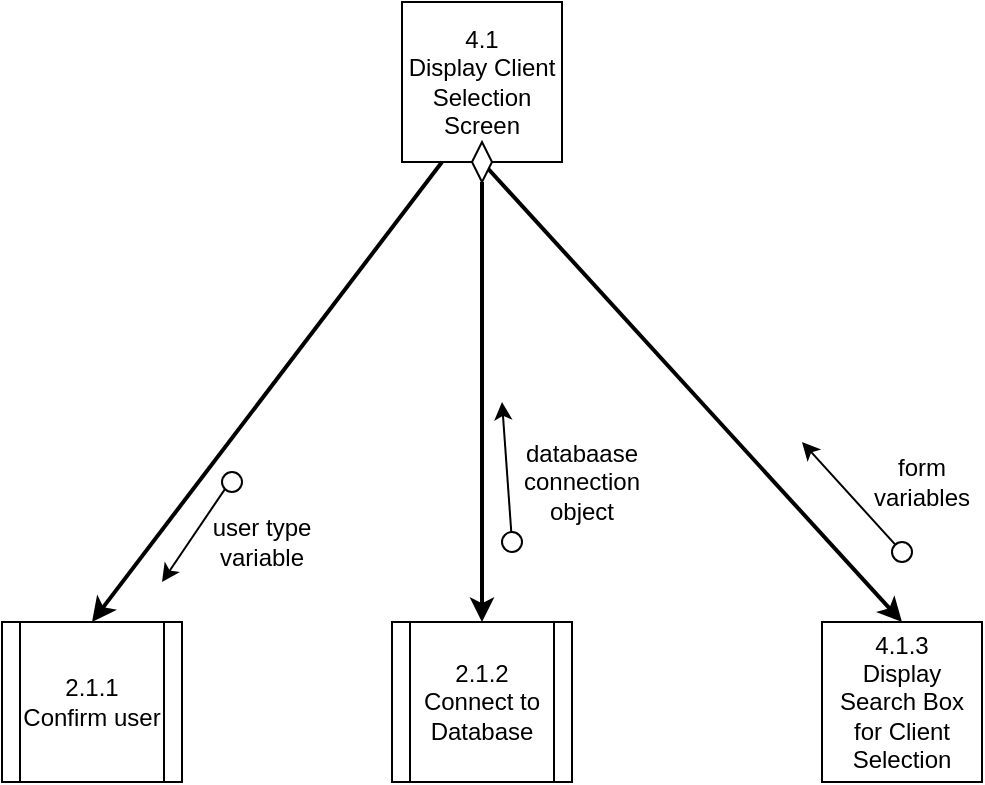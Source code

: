 <mxfile version="12.7.0" type="github" pages="4">
  <diagram id="3hFOW5Z3R_mzYnu1O9PT" name="4.1: Display Client Selection Screen">
    <mxGraphModel dx="1422" dy="762" grid="1" gridSize="10" guides="1" tooltips="1" connect="1" arrows="1" fold="1" page="1" pageScale="1" pageWidth="850" pageHeight="1100" math="0" shadow="0">
      <root>
        <mxCell id="0"/>
        <mxCell id="1" parent="0"/>
        <mxCell id="-jC7UEGRpU7TpvFKTlhZ-1" value="4.1&lt;br&gt;Display Client Selection Screen" style="whiteSpace=wrap;html=1;aspect=fixed;" parent="1" vertex="1">
          <mxGeometry x="350" y="50" width="80" height="80" as="geometry"/>
        </mxCell>
        <mxCell id="-jC7UEGRpU7TpvFKTlhZ-3" value="4.1.3&lt;br&gt;Display Search Box for Client Selection" style="whiteSpace=wrap;html=1;aspect=fixed;" parent="1" vertex="1">
          <mxGeometry x="560" y="360" width="80" height="80" as="geometry"/>
        </mxCell>
        <mxCell id="-jC7UEGRpU7TpvFKTlhZ-5" value="" style="endArrow=classic;html=1;exitX=0.5;exitY=1;exitDx=0;exitDy=0;strokeWidth=2;entryX=0.5;entryY=0;entryDx=0;entryDy=0;" parent="1" source="-jC7UEGRpU7TpvFKTlhZ-1" target="-jC7UEGRpU7TpvFKTlhZ-3" edge="1">
          <mxGeometry width="50" height="50" relative="1" as="geometry">
            <mxPoint x="490" y="220" as="sourcePoint"/>
            <mxPoint x="515" y="250" as="targetPoint"/>
          </mxGeometry>
        </mxCell>
        <mxCell id="FUqEIAW-83s2Uf2XI1ZU-1" value="2.1.2&lt;br&gt;Connect to Database" style="shape=process;whiteSpace=wrap;html=1;backgroundOutline=1;" parent="1" vertex="1">
          <mxGeometry x="345" y="360" width="90" height="80" as="geometry"/>
        </mxCell>
        <mxCell id="FUqEIAW-83s2Uf2XI1ZU-2" value="" style="endArrow=classic;html=1;strokeWidth=2;entryX=0.5;entryY=0;entryDx=0;entryDy=0;exitX=0.5;exitY=1;exitDx=0;exitDy=0;" parent="1" source="a53Tn5eMTCfNmm8YMm1Z-1" target="FUqEIAW-83s2Uf2XI1ZU-1" edge="1">
          <mxGeometry width="50" height="50" relative="1" as="geometry">
            <mxPoint x="490" y="560" as="sourcePoint"/>
            <mxPoint x="592.5" y="680" as="targetPoint"/>
          </mxGeometry>
        </mxCell>
        <mxCell id="FUqEIAW-83s2Uf2XI1ZU-3" value="2.1.1&lt;br&gt;Confirm user" style="shape=process;whiteSpace=wrap;html=1;backgroundOutline=1;" parent="1" vertex="1">
          <mxGeometry x="150" y="360" width="90" height="80" as="geometry"/>
        </mxCell>
        <mxCell id="FUqEIAW-83s2Uf2XI1ZU-4" value="" style="endArrow=classic;html=1;strokeWidth=2;entryX=0.5;entryY=0;entryDx=0;entryDy=0;exitX=0.25;exitY=1;exitDx=0;exitDy=0;" parent="1" source="-jC7UEGRpU7TpvFKTlhZ-1" target="FUqEIAW-83s2Uf2XI1ZU-3" edge="1">
          <mxGeometry width="50" height="50" relative="1" as="geometry">
            <mxPoint x="470" y="560" as="sourcePoint"/>
            <mxPoint x="525" y="680" as="targetPoint"/>
          </mxGeometry>
        </mxCell>
        <mxCell id="FUqEIAW-83s2Uf2XI1ZU-5" value="" style="endArrow=classic;html=1;exitX=0;exitY=1;exitDx=0;exitDy=0;" parent="1" source="FUqEIAW-83s2Uf2XI1ZU-6" edge="1">
          <mxGeometry width="50" height="50" relative="1" as="geometry">
            <mxPoint x="235" y="380" as="sourcePoint"/>
            <mxPoint x="230" y="340" as="targetPoint"/>
          </mxGeometry>
        </mxCell>
        <mxCell id="FUqEIAW-83s2Uf2XI1ZU-6" value="" style="ellipse;whiteSpace=wrap;html=1;aspect=fixed;fillColor=#FFFFFF;" parent="1" vertex="1">
          <mxGeometry x="260" y="285" width="10" height="10" as="geometry"/>
        </mxCell>
        <mxCell id="FUqEIAW-83s2Uf2XI1ZU-7" value="user type variable" style="text;html=1;strokeColor=none;fillColor=none;align=center;verticalAlign=middle;whiteSpace=wrap;rounded=0;" parent="1" vertex="1">
          <mxGeometry x="250" y="310" width="60" height="20" as="geometry"/>
        </mxCell>
        <mxCell id="FUqEIAW-83s2Uf2XI1ZU-8" value="" style="endArrow=classic;html=1;" parent="1" source="FUqEIAW-83s2Uf2XI1ZU-9" edge="1">
          <mxGeometry width="50" height="50" relative="1" as="geometry">
            <mxPoint x="335" y="400" as="sourcePoint"/>
            <mxPoint x="400" y="250" as="targetPoint"/>
            <Array as="points"/>
          </mxGeometry>
        </mxCell>
        <mxCell id="FUqEIAW-83s2Uf2XI1ZU-9" value="" style="ellipse;whiteSpace=wrap;html=1;aspect=fixed;fillColor=#FFFFFF;" parent="1" vertex="1">
          <mxGeometry x="400" y="315" width="10" height="10" as="geometry"/>
        </mxCell>
        <mxCell id="FUqEIAW-83s2Uf2XI1ZU-10" value="databaase connection object" style="text;html=1;strokeColor=none;fillColor=none;align=center;verticalAlign=middle;whiteSpace=wrap;rounded=0;" parent="1" vertex="1">
          <mxGeometry x="410" y="280" width="60" height="20" as="geometry"/>
        </mxCell>
        <mxCell id="FUqEIAW-83s2Uf2XI1ZU-15" value="form variables" style="text;html=1;strokeColor=none;fillColor=none;align=center;verticalAlign=middle;whiteSpace=wrap;rounded=0;" parent="1" vertex="1">
          <mxGeometry x="580" y="280" width="60" height="20" as="geometry"/>
        </mxCell>
        <mxCell id="FUqEIAW-83s2Uf2XI1ZU-16" value="" style="endArrow=classic;html=1;" parent="1" source="FUqEIAW-83s2Uf2XI1ZU-17" edge="1">
          <mxGeometry width="50" height="50" relative="1" as="geometry">
            <mxPoint x="530" y="410" as="sourcePoint"/>
            <mxPoint x="550" y="270" as="targetPoint"/>
            <Array as="points"/>
          </mxGeometry>
        </mxCell>
        <mxCell id="FUqEIAW-83s2Uf2XI1ZU-17" value="" style="ellipse;whiteSpace=wrap;html=1;aspect=fixed;fillColor=#FFFFFF;" parent="1" vertex="1">
          <mxGeometry x="595" y="320" width="10" height="10" as="geometry"/>
        </mxCell>
        <mxCell id="a53Tn5eMTCfNmm8YMm1Z-1" value="" style="rhombus;whiteSpace=wrap;html=1;" vertex="1" parent="1">
          <mxGeometry x="385" y="120" width="10" height="20" as="geometry"/>
        </mxCell>
      </root>
    </mxGraphModel>
  </diagram>
  <diagram id="F1RM_9q_jcx5Py3mtiUx" name="4.2: Display List of Matching Clients">
    <mxGraphModel dx="1422" dy="762" grid="1" gridSize="10" guides="1" tooltips="1" connect="1" arrows="1" fold="1" page="1" pageScale="1" pageWidth="850" pageHeight="1100" math="0" shadow="0">
      <root>
        <mxCell id="-Nr-P25xU1xOzqZdTJlo-0"/>
        <mxCell id="-Nr-P25xU1xOzqZdTJlo-1" parent="-Nr-P25xU1xOzqZdTJlo-0"/>
        <mxCell id="dCQ53-PawWf8rJ2kzAHl-10" value="4.2&lt;br&gt;Display List of Matching Clients" style="whiteSpace=wrap;html=1;aspect=fixed;" parent="-Nr-P25xU1xOzqZdTJlo-1" vertex="1">
          <mxGeometry x="365" y="60" width="80" height="80" as="geometry"/>
        </mxCell>
        <mxCell id="dCQ53-PawWf8rJ2kzAHl-12" value="4.2.3&lt;br&gt;Display List of Clients Matching Search" style="whiteSpace=wrap;html=1;aspect=fixed;" parent="-Nr-P25xU1xOzqZdTJlo-1" vertex="1">
          <mxGeometry x="560" y="400" width="80" height="80" as="geometry"/>
        </mxCell>
        <mxCell id="dCQ53-PawWf8rJ2kzAHl-13" value="" style="endArrow=classic;html=1;exitX=0.75;exitY=1;exitDx=0;exitDy=0;strokeWidth=2;entryX=0.5;entryY=0;entryDx=0;entryDy=0;" parent="-Nr-P25xU1xOzqZdTJlo-1" source="dCQ53-PawWf8rJ2kzAHl-10" target="dCQ53-PawWf8rJ2kzAHl-12" edge="1">
          <mxGeometry width="50" height="50" relative="1" as="geometry">
            <mxPoint x="500" y="230" as="sourcePoint"/>
            <mxPoint x="525" y="260" as="targetPoint"/>
          </mxGeometry>
        </mxCell>
        <mxCell id="dCQ53-PawWf8rJ2kzAHl-14" value="" style="endArrow=classic;html=1;exitX=0.25;exitY=1;exitDx=0;exitDy=0;entryX=0.5;entryY=0;entryDx=0;entryDy=0;strokeWidth=2;" parent="-Nr-P25xU1xOzqZdTJlo-1" source="dCQ53-PawWf8rJ2kzAHl-10" target="dCQ53-PawWf8rJ2kzAHl-19" edge="1">
          <mxGeometry width="50" height="50" relative="1" as="geometry">
            <mxPoint x="250" y="180" as="sourcePoint"/>
            <mxPoint x="240" y="260" as="targetPoint"/>
          </mxGeometry>
        </mxCell>
        <mxCell id="dCQ53-PawWf8rJ2kzAHl-15" value="" style="endArrow=classic;html=1;exitX=0.5;exitY=1;exitDx=0;exitDy=0;entryX=0.5;entryY=0;entryDx=0;entryDy=0;strokeWidth=2;" parent="-Nr-P25xU1xOzqZdTJlo-1" source="dCQ53-PawWf8rJ2kzAHl-10" target="dCQ53-PawWf8rJ2kzAHl-18" edge="1">
          <mxGeometry width="50" height="50" relative="1" as="geometry">
            <mxPoint x="407.5" y="160" as="sourcePoint"/>
            <mxPoint x="400" y="260" as="targetPoint"/>
          </mxGeometry>
        </mxCell>
        <mxCell id="dCQ53-PawWf8rJ2kzAHl-16" value="3.2.2.1&lt;br&gt;Retrieve Records for Clients that Match Search" style="shape=process;whiteSpace=wrap;html=1;backgroundOutline=1;" parent="-Nr-P25xU1xOzqZdTJlo-1" vertex="1">
          <mxGeometry x="355" y="650" width="100" height="90" as="geometry"/>
        </mxCell>
        <mxCell id="dCQ53-PawWf8rJ2kzAHl-17" value="" style="endArrow=classic;html=1;strokeWidth=2;entryX=0.5;entryY=0;entryDx=0;entryDy=0;exitX=0.5;exitY=1;exitDx=0;exitDy=0;" parent="-Nr-P25xU1xOzqZdTJlo-1" source="dCQ53-PawWf8rJ2kzAHl-18" target="dCQ53-PawWf8rJ2kzAHl-16" edge="1">
          <mxGeometry width="50" height="50" relative="1" as="geometry">
            <mxPoint x="320" y="480" as="sourcePoint"/>
            <mxPoint x="425" y="572.5" as="targetPoint"/>
          </mxGeometry>
        </mxCell>
        <mxCell id="dCQ53-PawWf8rJ2kzAHl-18" value="1.1.4&lt;br&gt;Get Required Information from Database" style="shape=process;whiteSpace=wrap;html=1;backgroundOutline=1;" parent="-Nr-P25xU1xOzqZdTJlo-1" vertex="1">
          <mxGeometry x="360" y="400" width="90" height="90" as="geometry"/>
        </mxCell>
        <mxCell id="dCQ53-PawWf8rJ2kzAHl-19" value="1.1.3&lt;br&gt;Connect to Database" style="shape=process;whiteSpace=wrap;html=1;backgroundOutline=1;" parent="-Nr-P25xU1xOzqZdTJlo-1" vertex="1">
          <mxGeometry x="160" y="400" width="90" height="80" as="geometry"/>
        </mxCell>
        <mxCell id="ieg59urQV2q8lDzfG4ak-0" value="" style="endArrow=classic;html=1;" parent="-Nr-P25xU1xOzqZdTJlo-1" source="ieg59urQV2q8lDzfG4ak-1" edge="1">
          <mxGeometry width="50" height="50" relative="1" as="geometry">
            <mxPoint x="135" y="440" as="sourcePoint"/>
            <mxPoint x="250" y="290" as="targetPoint"/>
            <Array as="points"/>
          </mxGeometry>
        </mxCell>
        <mxCell id="ieg59urQV2q8lDzfG4ak-1" value="" style="ellipse;whiteSpace=wrap;html=1;aspect=fixed;fillColor=#FFFFFF;" parent="-Nr-P25xU1xOzqZdTJlo-1" vertex="1">
          <mxGeometry x="200" y="355" width="10" height="10" as="geometry"/>
        </mxCell>
        <mxCell id="ieg59urQV2q8lDzfG4ak-2" value="databaase connection object" style="text;html=1;strokeColor=none;fillColor=none;align=center;verticalAlign=middle;whiteSpace=wrap;rounded=0;" parent="-Nr-P25xU1xOzqZdTJlo-1" vertex="1">
          <mxGeometry x="160" y="300" width="60" height="20" as="geometry"/>
        </mxCell>
        <mxCell id="xuG-55B-NNox57E8hvYv-0" value="form variables" style="text;html=1;strokeColor=none;fillColor=none;align=center;verticalAlign=middle;whiteSpace=wrap;rounded=0;" parent="-Nr-P25xU1xOzqZdTJlo-1" vertex="1">
          <mxGeometry x="330" y="300" width="60" height="20" as="geometry"/>
        </mxCell>
        <mxCell id="xuG-55B-NNox57E8hvYv-1" value="" style="endArrow=classic;html=1;exitX=0.5;exitY=1;exitDx=0;exitDy=0;" parent="-Nr-P25xU1xOzqZdTJlo-1" source="xuG-55B-NNox57E8hvYv-2" edge="1">
          <mxGeometry width="50" height="50" relative="1" as="geometry">
            <mxPoint x="400" y="280" as="sourcePoint"/>
            <mxPoint x="385" y="350" as="targetPoint"/>
            <Array as="points"/>
          </mxGeometry>
        </mxCell>
        <mxCell id="xuG-55B-NNox57E8hvYv-2" value="" style="ellipse;whiteSpace=wrap;html=1;aspect=fixed;fillColor=#FFFFFF;" parent="-Nr-P25xU1xOzqZdTJlo-1" vertex="1">
          <mxGeometry x="380" y="270" width="10" height="10" as="geometry"/>
        </mxCell>
        <mxCell id="xuG-55B-NNox57E8hvYv-5" value="form variables" style="text;html=1;strokeColor=none;fillColor=none;align=center;verticalAlign=middle;whiteSpace=wrap;rounded=0;" parent="-Nr-P25xU1xOzqZdTJlo-1" vertex="1">
          <mxGeometry x="340" y="570" width="60" height="20" as="geometry"/>
        </mxCell>
        <mxCell id="xuG-55B-NNox57E8hvYv-6" value="" style="endArrow=classic;html=1;exitX=0.5;exitY=1;exitDx=0;exitDy=0;" parent="-Nr-P25xU1xOzqZdTJlo-1" source="xuG-55B-NNox57E8hvYv-7" edge="1">
          <mxGeometry width="50" height="50" relative="1" as="geometry">
            <mxPoint x="410" y="550" as="sourcePoint"/>
            <mxPoint x="395" y="620" as="targetPoint"/>
            <Array as="points"/>
          </mxGeometry>
        </mxCell>
        <mxCell id="xuG-55B-NNox57E8hvYv-7" value="" style="ellipse;whiteSpace=wrap;html=1;aspect=fixed;fillColor=#FFFFFF;" parent="-Nr-P25xU1xOzqZdTJlo-1" vertex="1">
          <mxGeometry x="390" y="540" width="10" height="10" as="geometry"/>
        </mxCell>
        <mxCell id="xuG-55B-NNox57E8hvYv-8" value="clients that match search" style="text;html=1;strokeColor=none;fillColor=none;align=center;verticalAlign=middle;whiteSpace=wrap;rounded=0;" parent="-Nr-P25xU1xOzqZdTJlo-1" vertex="1">
          <mxGeometry x="420" y="570" width="60" height="20" as="geometry"/>
        </mxCell>
        <mxCell id="xuG-55B-NNox57E8hvYv-9" value="" style="endArrow=classic;html=1;exitX=0.5;exitY=1;exitDx=0;exitDy=0;" parent="-Nr-P25xU1xOzqZdTJlo-1" source="xuG-55B-NNox57E8hvYv-10" edge="1">
          <mxGeometry width="50" height="50" relative="1" as="geometry">
            <mxPoint x="490" y="550" as="sourcePoint"/>
            <mxPoint x="415" y="540" as="targetPoint"/>
            <Array as="points"/>
          </mxGeometry>
        </mxCell>
        <mxCell id="xuG-55B-NNox57E8hvYv-10" value="" style="ellipse;whiteSpace=wrap;html=1;aspect=fixed;fillColor=#FFFFFF;" parent="-Nr-P25xU1xOzqZdTJlo-1" vertex="1">
          <mxGeometry x="410" y="610" width="10" height="10" as="geometry"/>
        </mxCell>
        <mxCell id="xuG-55B-NNox57E8hvYv-12" value="" style="endArrow=classic;html=1;exitX=0.5;exitY=1;exitDx=0;exitDy=0;" parent="-Nr-P25xU1xOzqZdTJlo-1" source="xuG-55B-NNox57E8hvYv-13" edge="1">
          <mxGeometry width="50" height="50" relative="1" as="geometry">
            <mxPoint x="500" y="280" as="sourcePoint"/>
            <mxPoint x="425" y="270" as="targetPoint"/>
            <Array as="points"/>
          </mxGeometry>
        </mxCell>
        <mxCell id="xuG-55B-NNox57E8hvYv-13" value="" style="ellipse;whiteSpace=wrap;html=1;aspect=fixed;fillColor=#FFFFFF;" parent="-Nr-P25xU1xOzqZdTJlo-1" vertex="1">
          <mxGeometry x="420" y="340" width="10" height="10" as="geometry"/>
        </mxCell>
        <mxCell id="xuG-55B-NNox57E8hvYv-14" value="clients that match search" style="text;html=1;strokeColor=none;fillColor=none;align=center;verticalAlign=middle;whiteSpace=wrap;rounded=0;" parent="-Nr-P25xU1xOzqZdTJlo-1" vertex="1">
          <mxGeometry x="430" y="300" width="60" height="20" as="geometry"/>
        </mxCell>
        <mxCell id="xuG-55B-NNox57E8hvYv-15" value="" style="endArrow=classic;html=1;exitX=1;exitY=1;exitDx=0;exitDy=0;" parent="-Nr-P25xU1xOzqZdTJlo-1" source="xuG-55B-NNox57E8hvYv-16" edge="1">
          <mxGeometry width="50" height="50" relative="1" as="geometry">
            <mxPoint x="590" y="245" as="sourcePoint"/>
            <mxPoint x="570" y="385" as="targetPoint"/>
            <Array as="points"/>
          </mxGeometry>
        </mxCell>
        <mxCell id="xuG-55B-NNox57E8hvYv-16" value="" style="ellipse;whiteSpace=wrap;html=1;aspect=fixed;fillColor=#FFFFFF;" parent="-Nr-P25xU1xOzqZdTJlo-1" vertex="1">
          <mxGeometry x="510" y="305" width="10" height="10" as="geometry"/>
        </mxCell>
        <mxCell id="xuG-55B-NNox57E8hvYv-17" value="clients that match search" style="text;html=1;strokeColor=none;fillColor=none;align=center;verticalAlign=middle;whiteSpace=wrap;rounded=0;" parent="-Nr-P25xU1xOzqZdTJlo-1" vertex="1">
          <mxGeometry x="480" y="355" width="60" height="20" as="geometry"/>
        </mxCell>
        <mxCell id="XR7LbfMyW3Y3ejbgkXcj-0" value="" style="endArrow=classic;html=1;" parent="-Nr-P25xU1xOzqZdTJlo-1" source="XR7LbfMyW3Y3ejbgkXcj-1" edge="1">
          <mxGeometry width="50" height="50" relative="1" as="geometry">
            <mxPoint x="530" y="450" as="sourcePoint"/>
            <mxPoint x="550" y="300" as="targetPoint"/>
            <Array as="points"/>
          </mxGeometry>
        </mxCell>
        <mxCell id="XR7LbfMyW3Y3ejbgkXcj-1" value="" style="ellipse;whiteSpace=wrap;html=1;aspect=fixed;fillColor=#FFFFFF;" parent="-Nr-P25xU1xOzqZdTJlo-1" vertex="1">
          <mxGeometry x="595" y="365" width="10" height="10" as="geometry"/>
        </mxCell>
        <mxCell id="XR7LbfMyW3Y3ejbgkXcj-2" value="selected client" style="text;html=1;strokeColor=none;fillColor=none;align=center;verticalAlign=middle;whiteSpace=wrap;rounded=0;" parent="-Nr-P25xU1xOzqZdTJlo-1" vertex="1">
          <mxGeometry x="580" y="305" width="60" height="20" as="geometry"/>
        </mxCell>
      </root>
    </mxGraphModel>
  </diagram>
  <diagram id="xISIQRQe_gho9sSVnVKx" name="4.3: Retrieve Client Information">
    <mxGraphModel dx="1422" dy="762" grid="1" gridSize="10" guides="1" tooltips="1" connect="1" arrows="1" fold="1" page="1" pageScale="1" pageWidth="850" pageHeight="1100" math="0" shadow="0">
      <root>
        <mxCell id="cdTqETiYfnMIgkRR2k1p-0"/>
        <mxCell id="cdTqETiYfnMIgkRR2k1p-1" parent="cdTqETiYfnMIgkRR2k1p-0"/>
        <mxCell id="aB-P10DCuMT9wa6v4tdq-0" value="4.3&lt;br&gt;Retrieve Client Information" style="whiteSpace=wrap;html=1;aspect=fixed;" parent="cdTqETiYfnMIgkRR2k1p-1" vertex="1">
          <mxGeometry x="355" y="50" width="80" height="80" as="geometry"/>
        </mxCell>
        <mxCell id="aB-P10DCuMT9wa6v4tdq-1" value="4.3.2&lt;br&gt;Display Information of Selected Client to be Edited" style="whiteSpace=wrap;html=1;aspect=fixed;" parent="cdTqETiYfnMIgkRR2k1p-1" vertex="1">
          <mxGeometry x="490" y="240" width="90" height="90" as="geometry"/>
        </mxCell>
        <mxCell id="aB-P10DCuMT9wa6v4tdq-2" value="" style="endArrow=classic;html=1;exitX=0.75;exitY=1;exitDx=0;exitDy=0;strokeWidth=2;entryX=0.5;entryY=0;entryDx=0;entryDy=0;" parent="cdTqETiYfnMIgkRR2k1p-1" source="aB-P10DCuMT9wa6v4tdq-0" target="aB-P10DCuMT9wa6v4tdq-1" edge="1">
          <mxGeometry width="50" height="50" relative="1" as="geometry">
            <mxPoint x="490" y="220" as="sourcePoint"/>
            <mxPoint x="515" y="250" as="targetPoint"/>
          </mxGeometry>
        </mxCell>
        <mxCell id="aB-P10DCuMT9wa6v4tdq-3" value="" style="endArrow=classic;html=1;exitX=0.25;exitY=1;exitDx=0;exitDy=0;entryX=0.5;entryY=0;entryDx=0;entryDy=0;strokeWidth=2;" parent="cdTqETiYfnMIgkRR2k1p-1" source="aB-P10DCuMT9wa6v4tdq-0" target="aB-P10DCuMT9wa6v4tdq-5" edge="1">
          <mxGeometry width="50" height="50" relative="1" as="geometry">
            <mxPoint x="397.5" y="150" as="sourcePoint"/>
            <mxPoint x="390" y="250" as="targetPoint"/>
          </mxGeometry>
        </mxCell>
        <mxCell id="aB-P10DCuMT9wa6v4tdq-4" value="" style="endArrow=classic;html=1;strokeWidth=2;entryX=0.5;entryY=0;entryDx=0;entryDy=0;exitX=0.5;exitY=1;exitDx=0;exitDy=0;" parent="cdTqETiYfnMIgkRR2k1p-1" source="aB-P10DCuMT9wa6v4tdq-5" target="aB-P10DCuMT9wa6v4tdq-6" edge="1">
          <mxGeometry width="50" height="50" relative="1" as="geometry">
            <mxPoint x="305" y="330" as="sourcePoint"/>
            <mxPoint x="270" y="400" as="targetPoint"/>
          </mxGeometry>
        </mxCell>
        <mxCell id="aB-P10DCuMT9wa6v4tdq-5" value="1.1.4&lt;br&gt;Get Required Information from Database" style="shape=process;whiteSpace=wrap;html=1;backgroundOutline=1;" parent="cdTqETiYfnMIgkRR2k1p-1" vertex="1">
          <mxGeometry x="225" y="240" width="90" height="90" as="geometry"/>
        </mxCell>
        <mxCell id="aB-P10DCuMT9wa6v4tdq-6" value="4.3.1.1&lt;br&gt;Retrieve Record of Selected Client" style="whiteSpace=wrap;html=1;aspect=fixed;" parent="cdTqETiYfnMIgkRR2k1p-1" vertex="1">
          <mxGeometry x="80" y="480" width="80" height="80" as="geometry"/>
        </mxCell>
        <mxCell id="aB-P10DCuMT9wa6v4tdq-8" value="" style="endArrow=classic;html=1;strokeWidth=2;entryX=0.5;entryY=0;entryDx=0;entryDy=0;exitX=0.5;exitY=1;exitDx=0;exitDy=0;" parent="cdTqETiYfnMIgkRR2k1p-1" source="aB-P10DCuMT9wa6v4tdq-5" target="aB-P10DCuMT9wa6v4tdq-18" edge="1">
          <mxGeometry width="50" height="50" relative="1" as="geometry">
            <mxPoint x="290" y="350" as="sourcePoint"/>
            <mxPoint x="340" y="390" as="targetPoint"/>
          </mxGeometry>
        </mxCell>
        <mxCell id="aB-P10DCuMT9wa6v4tdq-18" value="2.1.4.1&lt;br&gt;Retrieve List of Group Homes from Group Home Table" style="shape=process;whiteSpace=wrap;html=1;backgroundOutline=1;" parent="cdTqETiYfnMIgkRR2k1p-1" vertex="1">
          <mxGeometry x="335" y="480" width="100" height="90" as="geometry"/>
        </mxCell>
        <mxCell id="WA6iJantBficnbpjdJEr-0" value="selected client information" style="text;html=1;strokeColor=none;fillColor=none;align=center;verticalAlign=middle;whiteSpace=wrap;rounded=0;" parent="cdTqETiYfnMIgkRR2k1p-1" vertex="1">
          <mxGeometry x="255" y="140" width="60" height="20" as="geometry"/>
        </mxCell>
        <mxCell id="MhI_9DV8TZqwXDDJCkkJ-0" value="" style="endArrow=classic;html=1;exitX=0;exitY=1;exitDx=0;exitDy=0;" parent="cdTqETiYfnMIgkRR2k1p-1" source="MhI_9DV8TZqwXDDJCkkJ-1" edge="1">
          <mxGeometry width="50" height="50" relative="1" as="geometry">
            <mxPoint x="340" y="140" as="sourcePoint"/>
            <mxPoint x="290" y="200" as="targetPoint"/>
            <Array as="points"/>
          </mxGeometry>
        </mxCell>
        <mxCell id="MhI_9DV8TZqwXDDJCkkJ-1" value="" style="ellipse;whiteSpace=wrap;html=1;aspect=fixed;fillColor=#FFFFFF;" parent="cdTqETiYfnMIgkRR2k1p-1" vertex="1">
          <mxGeometry x="335" y="140" width="10" height="10" as="geometry"/>
        </mxCell>
        <mxCell id="MhI_9DV8TZqwXDDJCkkJ-3" value="" style="endArrow=classic;html=1;" parent="cdTqETiYfnMIgkRR2k1p-1" target="MhI_9DV8TZqwXDDJCkkJ-1" edge="1">
          <mxGeometry width="50" height="50" relative="1" as="geometry">
            <mxPoint x="340" y="140" as="sourcePoint"/>
            <mxPoint x="290" y="190" as="targetPoint"/>
            <Array as="points"/>
          </mxGeometry>
        </mxCell>
        <mxCell id="VfBUkJMUV-wUwRXfR-bq-16" value="query database for client&amp;nbsp;" style="text;html=1;strokeColor=none;fillColor=none;align=center;verticalAlign=middle;whiteSpace=wrap;rounded=0;" parent="cdTqETiYfnMIgkRR2k1p-1" vertex="1">
          <mxGeometry x="135" y="360" width="60" height="20" as="geometry"/>
        </mxCell>
        <mxCell id="VfBUkJMUV-wUwRXfR-bq-17" value="" style="endArrow=classic;html=1;exitX=0;exitY=1;exitDx=0;exitDy=0;" parent="cdTqETiYfnMIgkRR2k1p-1" source="VfBUkJMUV-wUwRXfR-bq-18" edge="1">
          <mxGeometry width="50" height="50" relative="1" as="geometry">
            <mxPoint x="225" y="380" as="sourcePoint"/>
            <mxPoint x="160" y="420" as="targetPoint"/>
            <Array as="points"/>
          </mxGeometry>
        </mxCell>
        <mxCell id="VfBUkJMUV-wUwRXfR-bq-18" value="" style="ellipse;whiteSpace=wrap;html=1;aspect=fixed;fillColor=#FFFFFF;" parent="cdTqETiYfnMIgkRR2k1p-1" vertex="1">
          <mxGeometry x="205" y="360" width="10" height="10" as="geometry"/>
        </mxCell>
        <mxCell id="VfBUkJMUV-wUwRXfR-bq-20" value="client information" style="text;html=1;strokeColor=none;fillColor=none;align=center;verticalAlign=middle;whiteSpace=wrap;rounded=0;" parent="cdTqETiYfnMIgkRR2k1p-1" vertex="1">
          <mxGeometry x="195" y="415" width="60" height="40" as="geometry"/>
        </mxCell>
        <mxCell id="VfBUkJMUV-wUwRXfR-bq-21" value="" style="endArrow=classic;html=1;exitX=0;exitY=1;exitDx=0;exitDy=0;" parent="cdTqETiYfnMIgkRR2k1p-1" source="VfBUkJMUV-wUwRXfR-bq-22" edge="1">
          <mxGeometry width="50" height="50" relative="1" as="geometry">
            <mxPoint x="265" y="600" as="sourcePoint"/>
            <mxPoint x="240" y="390" as="targetPoint"/>
            <Array as="points"/>
          </mxGeometry>
        </mxCell>
        <mxCell id="VfBUkJMUV-wUwRXfR-bq-22" value="" style="ellipse;whiteSpace=wrap;html=1;aspect=fixed;fillColor=#FFFFFF;" parent="cdTqETiYfnMIgkRR2k1p-1" vertex="1">
          <mxGeometry x="180" y="440" width="10" height="10" as="geometry"/>
        </mxCell>
        <mxCell id="VfBUkJMUV-wUwRXfR-bq-24" value="query database for group home" style="text;html=1;strokeColor=none;fillColor=none;align=center;verticalAlign=middle;whiteSpace=wrap;rounded=0;" parent="cdTqETiYfnMIgkRR2k1p-1" vertex="1">
          <mxGeometry x="275" y="445" width="60" height="20" as="geometry"/>
        </mxCell>
        <mxCell id="VfBUkJMUV-wUwRXfR-bq-25" value="" style="endArrow=classic;html=1;exitX=1;exitY=1;exitDx=0;exitDy=0;" parent="cdTqETiYfnMIgkRR2k1p-1" source="VfBUkJMUV-wUwRXfR-bq-26" edge="1">
          <mxGeometry width="50" height="50" relative="1" as="geometry">
            <mxPoint x="340" y="400" as="sourcePoint"/>
            <mxPoint x="360" y="470" as="targetPoint"/>
            <Array as="points"/>
          </mxGeometry>
        </mxCell>
        <mxCell id="VfBUkJMUV-wUwRXfR-bq-26" value="" style="ellipse;whiteSpace=wrap;html=1;aspect=fixed;fillColor=#FFFFFF;" parent="cdTqETiYfnMIgkRR2k1p-1" vertex="1">
          <mxGeometry x="305" y="405" width="10" height="10" as="geometry"/>
        </mxCell>
        <mxCell id="VfBUkJMUV-wUwRXfR-bq-28" value="group home information" style="text;html=1;strokeColor=none;fillColor=none;align=center;verticalAlign=middle;whiteSpace=wrap;rounded=0;" parent="cdTqETiYfnMIgkRR2k1p-1" vertex="1">
          <mxGeometry x="365" y="390" width="60" height="40" as="geometry"/>
        </mxCell>
        <mxCell id="VfBUkJMUV-wUwRXfR-bq-29" value="" style="endArrow=classic;html=1;exitX=0;exitY=0;exitDx=0;exitDy=0;" parent="cdTqETiYfnMIgkRR2k1p-1" source="VfBUkJMUV-wUwRXfR-bq-30" edge="1">
          <mxGeometry width="50" height="50" relative="1" as="geometry">
            <mxPoint x="430" y="600" as="sourcePoint"/>
            <mxPoint x="340" y="400" as="targetPoint"/>
            <Array as="points"/>
          </mxGeometry>
        </mxCell>
        <mxCell id="VfBUkJMUV-wUwRXfR-bq-30" value="" style="ellipse;whiteSpace=wrap;html=1;aspect=fixed;fillColor=#FFFFFF;" parent="cdTqETiYfnMIgkRR2k1p-1" vertex="1">
          <mxGeometry x="380" y="450" width="10" height="10" as="geometry"/>
        </mxCell>
        <mxCell id="VfBUkJMUV-wUwRXfR-bq-35" value="group home&lt;br&gt;&amp;amp; client information" style="text;html=1;strokeColor=none;fillColor=none;align=center;verticalAlign=middle;whiteSpace=wrap;rounded=0;" parent="cdTqETiYfnMIgkRR2k1p-1" vertex="1">
          <mxGeometry x="325" y="195" width="60" height="40" as="geometry"/>
        </mxCell>
        <mxCell id="VfBUkJMUV-wUwRXfR-bq-36" value="" style="endArrow=classic;html=1;exitX=1;exitY=0;exitDx=0;exitDy=0;" parent="cdTqETiYfnMIgkRR2k1p-1" source="VfBUkJMUV-wUwRXfR-bq-37" edge="1">
          <mxGeometry width="50" height="50" relative="1" as="geometry">
            <mxPoint x="430" y="420" as="sourcePoint"/>
            <mxPoint x="370" y="160" as="targetPoint"/>
            <Array as="points"/>
          </mxGeometry>
        </mxCell>
        <mxCell id="VfBUkJMUV-wUwRXfR-bq-37" value="" style="ellipse;whiteSpace=wrap;html=1;aspect=fixed;fillColor=#FFFFFF;" parent="cdTqETiYfnMIgkRR2k1p-1" vertex="1">
          <mxGeometry x="315" y="210" width="10" height="10" as="geometry"/>
        </mxCell>
        <mxCell id="VfBUkJMUV-wUwRXfR-bq-41" value="group home&lt;br&gt;&amp;amp; client information" style="text;html=1;strokeColor=none;fillColor=none;align=center;verticalAlign=middle;whiteSpace=wrap;rounded=0;" parent="cdTqETiYfnMIgkRR2k1p-1" vertex="1">
          <mxGeometry x="400" y="195" width="60" height="40" as="geometry"/>
        </mxCell>
        <mxCell id="VfBUkJMUV-wUwRXfR-bq-42" value="" style="endArrow=classic;html=1;exitX=1;exitY=1;exitDx=0;exitDy=0;" parent="cdTqETiYfnMIgkRR2k1p-1" source="VfBUkJMUV-wUwRXfR-bq-43" edge="1">
          <mxGeometry width="50" height="50" relative="1" as="geometry">
            <mxPoint x="505" y="420" as="sourcePoint"/>
            <mxPoint x="490" y="230" as="targetPoint"/>
            <Array as="points"/>
          </mxGeometry>
        </mxCell>
        <mxCell id="VfBUkJMUV-wUwRXfR-bq-43" value="" style="ellipse;whiteSpace=wrap;html=1;aspect=fixed;fillColor=#FFFFFF;" parent="cdTqETiYfnMIgkRR2k1p-1" vertex="1">
          <mxGeometry x="425" y="165" width="10" height="10" as="geometry"/>
        </mxCell>
        <mxCell id="Yla2l5NkpeeCR4cRD5Ed-2" value="Text" style="text;html=1;align=center;verticalAlign=middle;resizable=0;points=[];autosize=1;" parent="cdTqETiYfnMIgkRR2k1p-1" vertex="1">
          <mxGeometry x="161" y="372" width="40" height="20" as="geometry"/>
        </mxCell>
      </root>
    </mxGraphModel>
  </diagram>
  <diagram id="CuqavR4DMDMTF4DsStrx" name="4.4 Update Client Record">
    <mxGraphModel dx="1422" dy="762" grid="1" gridSize="10" guides="1" tooltips="1" connect="1" arrows="1" fold="1" page="1" pageScale="1" pageWidth="850" pageHeight="1100" math="0" shadow="0">
      <root>
        <mxCell id="yxSIzBH1ZKQiKf1x3kyn-0"/>
        <mxCell id="yxSIzBH1ZKQiKf1x3kyn-1" parent="yxSIzBH1ZKQiKf1x3kyn-0"/>
        <mxCell id="6GKBgPLEXWyGjKQGTRla-0" value="4.4&lt;br&gt;Update Client Record" style="whiteSpace=wrap;html=1;aspect=fixed;" parent="yxSIzBH1ZKQiKf1x3kyn-1" vertex="1">
          <mxGeometry x="420" y="70" width="80" height="80" as="geometry"/>
        </mxCell>
        <mxCell id="6GKBgPLEXWyGjKQGTRla-1" value="" style="endArrow=classic;html=1;exitX=0.25;exitY=1;exitDx=0;exitDy=0;entryX=0.5;entryY=0;entryDx=0;entryDy=0;strokeWidth=2;" parent="yxSIzBH1ZKQiKf1x3kyn-1" source="6GKBgPLEXWyGjKQGTRla-0" target="6GKBgPLEXWyGjKQGTRla-2" edge="1">
          <mxGeometry width="50" height="50" relative="1" as="geometry">
            <mxPoint x="310" y="190" as="sourcePoint"/>
            <mxPoint x="160" y="270" as="targetPoint"/>
          </mxGeometry>
        </mxCell>
        <mxCell id="6GKBgPLEXWyGjKQGTRla-2" value="&lt;span style=&quot;white-space: normal&quot;&gt;1.2.1&lt;br&gt;&lt;/span&gt;Retrieve Submitted Form Data" style="shape=process;whiteSpace=wrap;html=1;backgroundOutline=1;" parent="yxSIzBH1ZKQiKf1x3kyn-1" vertex="1">
          <mxGeometry x="190" y="400" width="90" height="80" as="geometry"/>
        </mxCell>
        <mxCell id="6GKBgPLEXWyGjKQGTRla-3" value="&lt;span style=&quot;white-space: normal&quot;&gt;1.2.2&lt;br&gt;&lt;/span&gt;Verify Submitted Form Data" style="shape=process;whiteSpace=wrap;html=1;backgroundOutline=1;" parent="yxSIzBH1ZKQiKf1x3kyn-1" vertex="1">
          <mxGeometry x="415" y="400" width="90" height="80" as="geometry"/>
        </mxCell>
        <mxCell id="6GKBgPLEXWyGjKQGTRla-4" value="" style="endArrow=classic;html=1;exitX=0.5;exitY=1;exitDx=0;exitDy=0;entryX=0.5;entryY=0;entryDx=0;entryDy=0;strokeWidth=2;" parent="yxSIzBH1ZKQiKf1x3kyn-1" source="6GKBgPLEXWyGjKQGTRla-0" target="6GKBgPLEXWyGjKQGTRla-3" edge="1">
          <mxGeometry width="50" height="50" relative="1" as="geometry">
            <mxPoint x="467.5" y="170" as="sourcePoint"/>
            <mxPoint x="262.5" y="290" as="targetPoint"/>
          </mxGeometry>
        </mxCell>
        <mxCell id="6GKBgPLEXWyGjKQGTRla-5" value="" style="endArrow=classic;html=1;strokeWidth=2;entryX=0.5;entryY=0;entryDx=0;entryDy=0;exitX=0.75;exitY=1;exitDx=0;exitDy=0;" parent="yxSIzBH1ZKQiKf1x3kyn-1" source="6GKBgPLEXWyGjKQGTRla-0" target="6GKBgPLEXWyGjKQGTRla-6" edge="1">
          <mxGeometry width="50" height="50" relative="1" as="geometry">
            <mxPoint x="480" y="130" as="sourcePoint"/>
            <mxPoint x="560" y="270" as="targetPoint"/>
          </mxGeometry>
        </mxCell>
        <mxCell id="6GKBgPLEXWyGjKQGTRla-6" value="4.4.3&lt;br&gt;Update Client Record with Submitted Form Data" style="whiteSpace=wrap;html=1;aspect=fixed;" parent="yxSIzBH1ZKQiKf1x3kyn-1" vertex="1">
          <mxGeometry x="690" y="400" width="90" height="90" as="geometry"/>
        </mxCell>
        <mxCell id="6GKBgPLEXWyGjKQGTRla-7" value="" style="endArrow=classic;html=1;curved=1;" parent="yxSIzBH1ZKQiKf1x3kyn-1" edge="1">
          <mxGeometry width="50" height="50" relative="1" as="geometry">
            <mxPoint x="455" y="150.0" as="sourcePoint"/>
            <mxPoint x="430" y="150" as="targetPoint"/>
            <Array as="points">
              <mxPoint x="490" y="160"/>
              <mxPoint x="470" y="180"/>
              <mxPoint x="410" y="180"/>
              <mxPoint x="400" y="160"/>
            </Array>
          </mxGeometry>
        </mxCell>
        <mxCell id="_J9xvT71IVtFvnf7Stqk-0" value="form data" style="text;html=1;strokeColor=none;fillColor=none;align=center;verticalAlign=middle;whiteSpace=wrap;rounded=0;" parent="yxSIzBH1ZKQiKf1x3kyn-1" vertex="1">
          <mxGeometry x="590" y="330" width="60" height="40" as="geometry"/>
        </mxCell>
        <mxCell id="_J9xvT71IVtFvnf7Stqk-1" value="" style="endArrow=classic;html=1;exitX=1;exitY=1;exitDx=0;exitDy=0;" parent="yxSIzBH1ZKQiKf1x3kyn-1" source="_J9xvT71IVtFvnf7Stqk-2" edge="1">
          <mxGeometry width="50" height="50" relative="1" as="geometry">
            <mxPoint x="705" y="565" as="sourcePoint"/>
            <mxPoint x="690" y="375" as="targetPoint"/>
            <Array as="points"/>
          </mxGeometry>
        </mxCell>
        <mxCell id="_J9xvT71IVtFvnf7Stqk-2" value="" style="ellipse;whiteSpace=wrap;html=1;aspect=fixed;fillColor=#FFFFFF;" parent="yxSIzBH1ZKQiKf1x3kyn-1" vertex="1">
          <mxGeometry x="625" y="310" width="10" height="10" as="geometry"/>
        </mxCell>
        <mxCell id="_J9xvT71IVtFvnf7Stqk-3" value="form data" style="text;html=1;strokeColor=none;fillColor=none;align=center;verticalAlign=middle;whiteSpace=wrap;rounded=0;" parent="yxSIzBH1ZKQiKf1x3kyn-1" vertex="1">
          <mxGeometry x="300" y="330" width="60" height="20" as="geometry"/>
        </mxCell>
        <mxCell id="_J9xvT71IVtFvnf7Stqk-4" value="" style="endArrow=classic;html=1;exitX=0.5;exitY=1;exitDx=0;exitDy=0;" parent="yxSIzBH1ZKQiKf1x3kyn-1" source="_J9xvT71IVtFvnf7Stqk-5" edge="1">
          <mxGeometry width="50" height="50" relative="1" as="geometry">
            <mxPoint x="210" y="560" as="sourcePoint"/>
            <mxPoint x="445" y="370" as="targetPoint"/>
            <Array as="points"/>
          </mxGeometry>
        </mxCell>
        <mxCell id="_J9xvT71IVtFvnf7Stqk-5" value="" style="ellipse;whiteSpace=wrap;html=1;aspect=fixed;fillColor=#FFFFFF;" parent="yxSIzBH1ZKQiKf1x3kyn-1" vertex="1">
          <mxGeometry x="440" y="300" width="10" height="10" as="geometry"/>
        </mxCell>
        <mxCell id="_J9xvT71IVtFvnf7Stqk-6" value="" style="endArrow=classic;html=1;exitX=1;exitY=0;exitDx=0;exitDy=0;" parent="yxSIzBH1ZKQiKf1x3kyn-1" source="_J9xvT71IVtFvnf7Stqk-7" edge="1">
          <mxGeometry width="50" height="50" relative="1" as="geometry">
            <mxPoint x="190" y="210" as="sourcePoint"/>
            <mxPoint x="330" y="300" as="targetPoint"/>
            <Array as="points"/>
          </mxGeometry>
        </mxCell>
        <mxCell id="_J9xvT71IVtFvnf7Stqk-7" value="" style="ellipse;whiteSpace=wrap;html=1;aspect=fixed;fillColor=#FFFFFF;" parent="yxSIzBH1ZKQiKf1x3kyn-1" vertex="1">
          <mxGeometry x="270" y="365" width="10" height="10" as="geometry"/>
        </mxCell>
        <mxCell id="_J9xvT71IVtFvnf7Stqk-9" value="" style="endArrow=classic;html=1;exitX=0.5;exitY=1;exitDx=0;exitDy=0;" parent="yxSIzBH1ZKQiKf1x3kyn-1" source="_J9xvT71IVtFvnf7Stqk-10" edge="1">
          <mxGeometry width="50" height="50" relative="1" as="geometry">
            <mxPoint x="220" y="570" as="sourcePoint"/>
            <mxPoint x="475" y="300" as="targetPoint"/>
            <Array as="points"/>
          </mxGeometry>
        </mxCell>
        <mxCell id="_J9xvT71IVtFvnf7Stqk-10" value="" style="ellipse;whiteSpace=wrap;html=1;aspect=fixed;fillColor=#000000;" parent="yxSIzBH1ZKQiKf1x3kyn-1" vertex="1">
          <mxGeometry x="470" y="360" width="10" height="10" as="geometry"/>
        </mxCell>
        <mxCell id="_J9xvT71IVtFvnf7Stqk-11" value="form data" style="text;html=1;strokeColor=none;fillColor=none;align=center;verticalAlign=middle;whiteSpace=wrap;rounded=0;" parent="yxSIzBH1ZKQiKf1x3kyn-1" vertex="1">
          <mxGeometry x="380" y="330" width="60" height="20" as="geometry"/>
        </mxCell>
        <mxCell id="kr1dGH9Hot5Hr-FyCD_D-0" value="correct format" style="text;html=1;strokeColor=none;fillColor=none;align=center;verticalAlign=middle;whiteSpace=wrap;rounded=0;" parent="yxSIzBH1ZKQiKf1x3kyn-1" vertex="1">
          <mxGeometry x="490" y="330" width="60" height="20" as="geometry"/>
        </mxCell>
      </root>
    </mxGraphModel>
  </diagram>
</mxfile>

